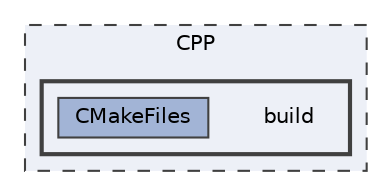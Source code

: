 digraph "CPP/build"
{
 // LATEX_PDF_SIZE
  bgcolor="transparent";
  edge [fontname=Helvetica,fontsize=10,labelfontname=Helvetica,labelfontsize=10];
  node [fontname=Helvetica,fontsize=10,shape=box,height=0.2,width=0.4];
  compound=true
  subgraph clusterdir_2ea739fe366135ec15f610d081b5ff33 {
    graph [ bgcolor="#edf0f7", pencolor="grey25", label="CPP", fontname=Helvetica,fontsize=10 style="filled,dashed", URL="dir_2ea739fe366135ec15f610d081b5ff33.html",tooltip=""]
  subgraph clusterdir_da4dc14ffb9dd6ea5c525f684cffdaaf {
    graph [ bgcolor="#edf0f7", pencolor="grey25", label="", fontname=Helvetica,fontsize=10 style="filled,bold", URL="dir_da4dc14ffb9dd6ea5c525f684cffdaaf.html",tooltip=""]
    dir_da4dc14ffb9dd6ea5c525f684cffdaaf [shape=plaintext, label="build"];
  dir_80d20be7345f7bdbb9bc171bb519d5e5 [label="CMakeFiles", fillcolor="#a2b4d6", color="grey25", style="filled", URL="dir_80d20be7345f7bdbb9bc171bb519d5e5.html",tooltip=""];
  }
  }
}
